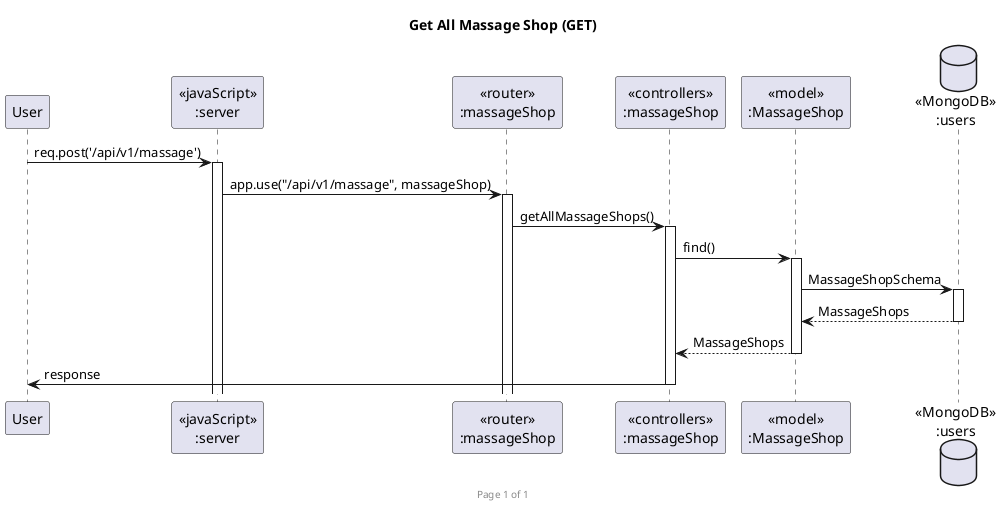 @startuml Get All Massage Shop (GET)

footer Page %page% of %lastpage%
title "Get All Massage Shop (GET)"

participant "User" as client
participant "<<javaScript>>\n:server" as server
participant "<<router>>\n:massageShop" as routerMassageShop
participant "<<controllers>>\n:massageShop" as controllerMassageShop
participant "<<model>>\n:MassageShop" as modelMassageShop
database "<<MongoDB>>\n:users" as UserDatabase

client->server ++:req.post('/api/v1/massage')
server->routerMassageShop ++:app.use("/api/v1/massage", massageShop)
routerMassageShop -> controllerMassageShop ++:getAllMassageShops()
controllerMassageShop->modelMassageShop ++:find()
modelMassageShop ->UserDatabase ++: MassageShopSchema
UserDatabase --> modelMassageShop --: MassageShops
controllerMassageShop <-- modelMassageShop --:MassageShops
controllerMassageShop->client --:response

@enduml

